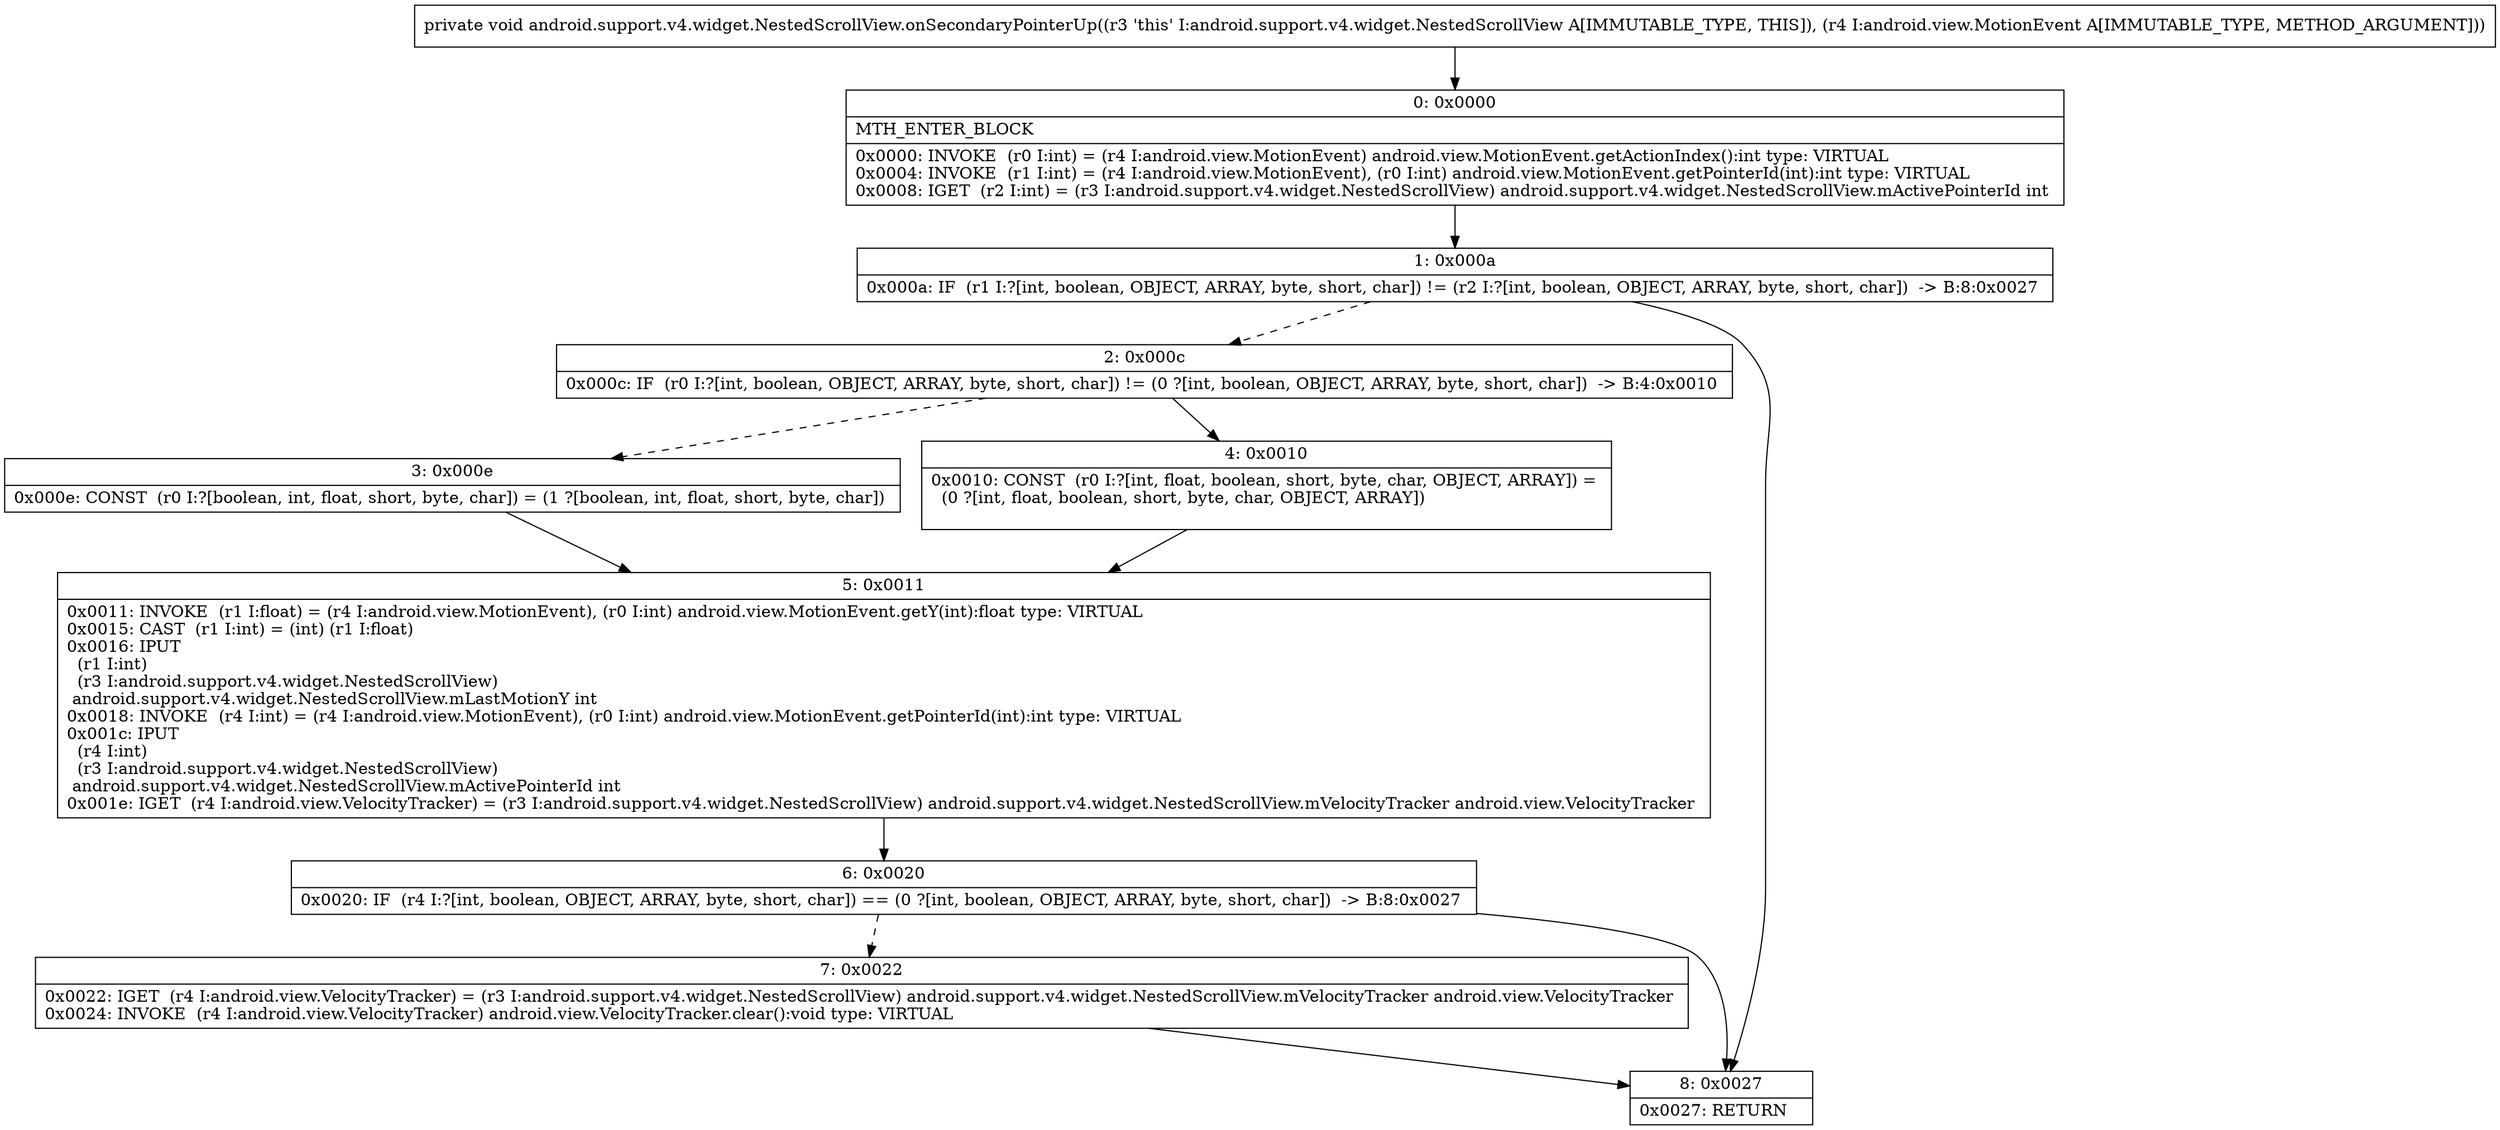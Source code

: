 digraph "CFG forandroid.support.v4.widget.NestedScrollView.onSecondaryPointerUp(Landroid\/view\/MotionEvent;)V" {
Node_0 [shape=record,label="{0\:\ 0x0000|MTH_ENTER_BLOCK\l|0x0000: INVOKE  (r0 I:int) = (r4 I:android.view.MotionEvent) android.view.MotionEvent.getActionIndex():int type: VIRTUAL \l0x0004: INVOKE  (r1 I:int) = (r4 I:android.view.MotionEvent), (r0 I:int) android.view.MotionEvent.getPointerId(int):int type: VIRTUAL \l0x0008: IGET  (r2 I:int) = (r3 I:android.support.v4.widget.NestedScrollView) android.support.v4.widget.NestedScrollView.mActivePointerId int \l}"];
Node_1 [shape=record,label="{1\:\ 0x000a|0x000a: IF  (r1 I:?[int, boolean, OBJECT, ARRAY, byte, short, char]) != (r2 I:?[int, boolean, OBJECT, ARRAY, byte, short, char])  \-\> B:8:0x0027 \l}"];
Node_2 [shape=record,label="{2\:\ 0x000c|0x000c: IF  (r0 I:?[int, boolean, OBJECT, ARRAY, byte, short, char]) != (0 ?[int, boolean, OBJECT, ARRAY, byte, short, char])  \-\> B:4:0x0010 \l}"];
Node_3 [shape=record,label="{3\:\ 0x000e|0x000e: CONST  (r0 I:?[boolean, int, float, short, byte, char]) = (1 ?[boolean, int, float, short, byte, char]) \l}"];
Node_4 [shape=record,label="{4\:\ 0x0010|0x0010: CONST  (r0 I:?[int, float, boolean, short, byte, char, OBJECT, ARRAY]) = \l  (0 ?[int, float, boolean, short, byte, char, OBJECT, ARRAY])\l \l}"];
Node_5 [shape=record,label="{5\:\ 0x0011|0x0011: INVOKE  (r1 I:float) = (r4 I:android.view.MotionEvent), (r0 I:int) android.view.MotionEvent.getY(int):float type: VIRTUAL \l0x0015: CAST  (r1 I:int) = (int) (r1 I:float) \l0x0016: IPUT  \l  (r1 I:int)\l  (r3 I:android.support.v4.widget.NestedScrollView)\l android.support.v4.widget.NestedScrollView.mLastMotionY int \l0x0018: INVOKE  (r4 I:int) = (r4 I:android.view.MotionEvent), (r0 I:int) android.view.MotionEvent.getPointerId(int):int type: VIRTUAL \l0x001c: IPUT  \l  (r4 I:int)\l  (r3 I:android.support.v4.widget.NestedScrollView)\l android.support.v4.widget.NestedScrollView.mActivePointerId int \l0x001e: IGET  (r4 I:android.view.VelocityTracker) = (r3 I:android.support.v4.widget.NestedScrollView) android.support.v4.widget.NestedScrollView.mVelocityTracker android.view.VelocityTracker \l}"];
Node_6 [shape=record,label="{6\:\ 0x0020|0x0020: IF  (r4 I:?[int, boolean, OBJECT, ARRAY, byte, short, char]) == (0 ?[int, boolean, OBJECT, ARRAY, byte, short, char])  \-\> B:8:0x0027 \l}"];
Node_7 [shape=record,label="{7\:\ 0x0022|0x0022: IGET  (r4 I:android.view.VelocityTracker) = (r3 I:android.support.v4.widget.NestedScrollView) android.support.v4.widget.NestedScrollView.mVelocityTracker android.view.VelocityTracker \l0x0024: INVOKE  (r4 I:android.view.VelocityTracker) android.view.VelocityTracker.clear():void type: VIRTUAL \l}"];
Node_8 [shape=record,label="{8\:\ 0x0027|0x0027: RETURN   \l}"];
MethodNode[shape=record,label="{private void android.support.v4.widget.NestedScrollView.onSecondaryPointerUp((r3 'this' I:android.support.v4.widget.NestedScrollView A[IMMUTABLE_TYPE, THIS]), (r4 I:android.view.MotionEvent A[IMMUTABLE_TYPE, METHOD_ARGUMENT])) }"];
MethodNode -> Node_0;
Node_0 -> Node_1;
Node_1 -> Node_2[style=dashed];
Node_1 -> Node_8;
Node_2 -> Node_3[style=dashed];
Node_2 -> Node_4;
Node_3 -> Node_5;
Node_4 -> Node_5;
Node_5 -> Node_6;
Node_6 -> Node_7[style=dashed];
Node_6 -> Node_8;
Node_7 -> Node_8;
}

